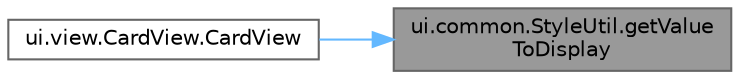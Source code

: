 digraph "ui.common.StyleUtil.getValueToDisplay"
{
 // LATEX_PDF_SIZE
  bgcolor="transparent";
  edge [fontname=Helvetica,fontsize=10,labelfontname=Helvetica,labelfontsize=10];
  node [fontname=Helvetica,fontsize=10,shape=box,height=0.2,width=0.4];
  rankdir="RL";
  Node1 [id="Node000001",label="ui.common.StyleUtil.getValue\lToDisplay",height=0.2,width=0.4,color="gray40", fillcolor="grey60", style="filled", fontcolor="black",tooltip=" "];
  Node1 -> Node2 [id="edge1_Node000001_Node000002",dir="back",color="steelblue1",style="solid",tooltip=" "];
  Node2 [id="Node000002",label="ui.view.CardView.CardView",height=0.2,width=0.4,color="grey40", fillcolor="white", style="filled",URL="$classui_1_1view_1_1_card_view.html#a7b3446f55b8e645ff812100481dea0bc",tooltip=" "];
}
